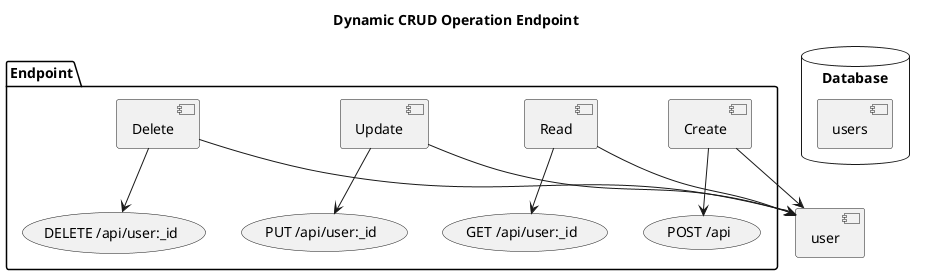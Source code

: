 @startuml diagram
title Dynamic CRUD Operation Endpoint

package "Endpoint" {
  [Create] --> (POST /api)
  [Read] --> (GET /api/user:_id)
  [Update] --> (PUT /api/user:_id)
  [Delete] --> (DELETE /api/user:_id)
}

database "Database" {
  [users]
}

[Create] --> [user]
[Read] --> [user]
[Update] --> [user]
[Delete] --> [user]

@enduml